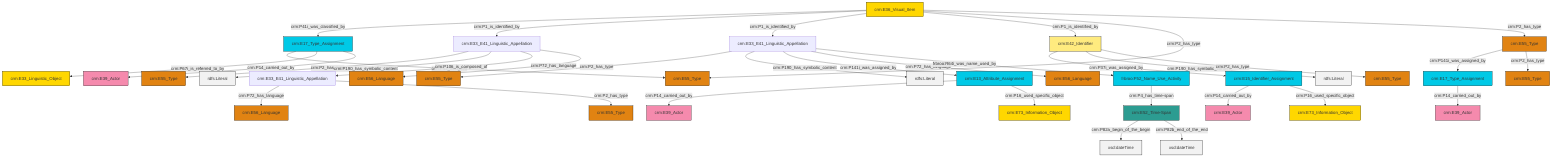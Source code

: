 graph TD
classDef Literal fill:#f2f2f2,stroke:#000000;
classDef CRM_Entity fill:#FFFFFF,stroke:#000000;
classDef Temporal_Entity fill:#00C9E6, stroke:#000000;
classDef Type fill:#E18312, stroke:#000000;
classDef Time-Span fill:#2C9C91, stroke:#000000;
classDef Appellation fill:#FFEB7F, stroke:#000000;
classDef Place fill:#008836, stroke:#000000;
classDef Persistent_Item fill:#B266B2, stroke:#000000;
classDef Conceptual_Object fill:#FFD700, stroke:#000000;
classDef Physical_Thing fill:#D2B48C, stroke:#000000;
classDef Actor fill:#f58aad, stroke:#000000;
classDef PC_Classes fill:#4ce600, stroke:#000000;
classDef Multi fill:#cccccc,stroke:#000000;

0["crm:E42_Identifier"]:::Appellation -->|crm:P37i_was_assigned_by| 1["crm:E15_Identifier_Assignment"]:::Temporal_Entity
2["crm:E17_Type_Assignment"]:::Temporal_Entity -->|crm:P42_assigned| 3["crm:E55_Type"]:::Type
2["crm:E17_Type_Assignment"]:::Temporal_Entity -->|crm:P67i_is_referred_to_by| 4["crm:E33_Linguistic_Object"]:::Conceptual_Object
9["crm:E33_E41_Linguistic_Appellation"]:::Default -->|crm:P2_has_type| 10["crm:E55_Type"]:::Type
9["crm:E33_E41_Linguistic_Appellation"]:::Default -->|crm:P190_has_symbolic_content| 11[rdfs:Literal]:::Literal
1["crm:E15_Identifier_Assignment"]:::Temporal_Entity -->|crm:P14_carried_out_by| 13["crm:E39_Actor"]:::Actor
14["crm:E17_Type_Assignment"]:::Temporal_Entity -->|crm:P14_carried_out_by| 15["crm:E39_Actor"]:::Actor
16["crm:E13_Attribute_Assignment"]:::Temporal_Entity -->|crm:P14_carried_out_by| 17["crm:E39_Actor"]:::Actor
21["crm:E33_E41_Linguistic_Appellation"]:::Default -->|crm:P2_has_type| 22["crm:E55_Type"]:::Type
24["crm:E33_E41_Linguistic_Appellation"]:::Default -->|crm:P72_has_language| 25["crm:E56_Language"]:::Type
26["crm:E36_Visual_Item"]:::Conceptual_Object -->|crm:P41i_was_classified_by| 2["crm:E17_Type_Assignment"]:::Temporal_Entity
27["crm:E52_Time-Span"]:::Time-Span -->|crm:P82a_begin_of_the_begin| 28[xsd:dateTime]:::Literal
9["crm:E33_E41_Linguistic_Appellation"]:::Default -->|crm:P106_is_composed_of| 24["crm:E33_E41_Linguistic_Appellation"]:::Default
1["crm:E15_Identifier_Assignment"]:::Temporal_Entity -->|crm:P16_used_specific_object| 34["crm:E73_Information_Object"]:::Conceptual_Object
26["crm:E36_Visual_Item"]:::Conceptual_Object -->|crm:P1_is_identified_by| 9["crm:E33_E41_Linguistic_Appellation"]:::Default
44["crm:E55_Type"]:::Type -->|crm:P141i_was_assigned_by| 14["crm:E17_Type_Assignment"]:::Temporal_Entity
26["crm:E36_Visual_Item"]:::Conceptual_Object -->|crm:P1_is_identified_by| 21["crm:E33_E41_Linguistic_Appellation"]:::Default
9["crm:E33_E41_Linguistic_Appellation"]:::Default -->|crm:P72_has_language| 40["crm:E56_Language"]:::Type
27["crm:E52_Time-Span"]:::Time-Span -->|crm:P82b_end_of_the_end| 47[xsd:dateTime]:::Literal
0["crm:E42_Identifier"]:::Appellation -->|crm:P190_has_symbolic_content| 49[rdfs:Literal]:::Literal
0["crm:E42_Identifier"]:::Appellation -->|crm:P2_has_type| 7["crm:E55_Type"]:::Type
2["crm:E17_Type_Assignment"]:::Temporal_Entity -->|crm:P14_carried_out_by| 35["crm:E39_Actor"]:::Actor
24["crm:E33_E41_Linguistic_Appellation"]:::Default -->|crm:P2_has_type| 42["crm:E55_Type"]:::Type
44["crm:E55_Type"]:::Type -->|crm:P2_has_type| 51["crm:E55_Type"]:::Type
21["crm:E33_E41_Linguistic_Appellation"]:::Default -->|crm:P190_has_symbolic_content| 57[rdfs:Literal]:::Literal
26["crm:E36_Visual_Item"]:::Conceptual_Object -->|crm:P1_is_identified_by| 0["crm:E42_Identifier"]:::Appellation
21["crm:E33_E41_Linguistic_Appellation"]:::Default -->|crm:P141i_was_assigned_by| 16["crm:E13_Attribute_Assignment"]:::Temporal_Entity
59["frbroo:F52_Name_Use_Activity"]:::Temporal_Entity -->|crm:P4_has_time-span| 27["crm:E52_Time-Span"]:::Time-Span
26["crm:E36_Visual_Item"]:::Conceptual_Object -->|crm:P2_has_type| 3["crm:E55_Type"]:::Type
21["crm:E33_E41_Linguistic_Appellation"]:::Default -->|crm:P72_has_language| 5["crm:E56_Language"]:::Type
21["crm:E33_E41_Linguistic_Appellation"]:::Default -->|frbroo:R64i_was_name_used_by| 59["frbroo:F52_Name_Use_Activity"]:::Temporal_Entity
16["crm:E13_Attribute_Assignment"]:::Temporal_Entity -->|crm:P16_used_specific_object| 19["crm:E73_Information_Object"]:::Conceptual_Object
26["crm:E36_Visual_Item"]:::Conceptual_Object -->|crm:P2_has_type| 44["crm:E55_Type"]:::Type